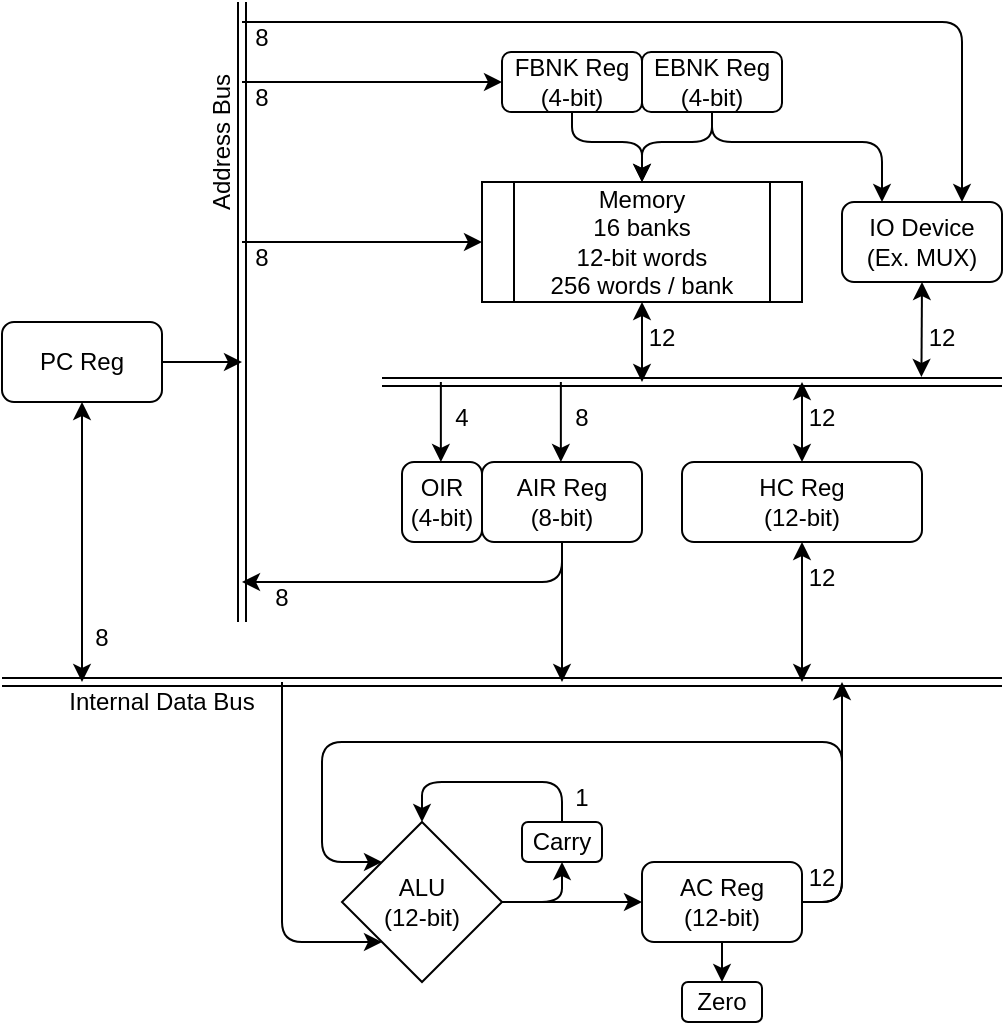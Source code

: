 <mxfile version="26.0.3">
  <diagram name="Page-1" id="EpfCC4MF7vUrArnUasot">
    <mxGraphModel dx="819" dy="482" grid="1" gridSize="10" guides="1" tooltips="1" connect="1" arrows="1" fold="1" page="1" pageScale="1" pageWidth="850" pageHeight="1100" math="0" shadow="0">
      <root>
        <mxCell id="0" />
        <mxCell id="1" parent="0" />
        <mxCell id="jHWL-6u0a14eNpleEn9y-3" value="ALU&lt;br&gt;&lt;div&gt;&lt;span style=&quot;background-color: transparent; color: light-dark(rgb(0, 0, 0), rgb(255, 255, 255));&quot;&gt;(12-bit)&lt;/span&gt;&lt;/div&gt;" style="rhombus;whiteSpace=wrap;html=1;" parent="1" vertex="1">
          <mxGeometry x="360" y="510" width="80" height="80" as="geometry" />
        </mxCell>
        <mxCell id="jHWL-6u0a14eNpleEn9y-4" value="" style="endArrow=classic;html=1;rounded=1;exitX=1;exitY=0.5;exitDx=0;exitDy=0;entryX=0;entryY=0;entryDx=0;entryDy=0;curved=0;" parent="1" source="jHWL-6u0a14eNpleEn9y-9" target="jHWL-6u0a14eNpleEn9y-3" edge="1">
          <mxGeometry width="50" height="50" relative="1" as="geometry">
            <mxPoint x="330" y="510" as="sourcePoint" />
            <mxPoint x="520" y="530" as="targetPoint" />
            <Array as="points">
              <mxPoint x="610" y="550" />
              <mxPoint x="610" y="470" />
              <mxPoint x="350" y="470" />
              <mxPoint x="350" y="530" />
            </Array>
          </mxGeometry>
        </mxCell>
        <mxCell id="jHWL-6u0a14eNpleEn9y-6" value="Carry" style="rounded=1;whiteSpace=wrap;html=1;" parent="1" vertex="1">
          <mxGeometry x="450" y="510" width="40" height="20" as="geometry" />
        </mxCell>
        <mxCell id="jHWL-6u0a14eNpleEn9y-7" value="" style="endArrow=classic;html=1;rounded=1;entryX=0.5;entryY=1;entryDx=0;entryDy=0;exitX=1;exitY=0.5;exitDx=0;exitDy=0;curved=0;" parent="1" source="jHWL-6u0a14eNpleEn9y-3" target="jHWL-6u0a14eNpleEn9y-6" edge="1">
          <mxGeometry width="50" height="50" relative="1" as="geometry">
            <mxPoint x="470" y="560" as="sourcePoint" />
            <mxPoint x="520" y="510" as="targetPoint" />
            <Array as="points">
              <mxPoint x="470" y="550" />
            </Array>
          </mxGeometry>
        </mxCell>
        <mxCell id="jHWL-6u0a14eNpleEn9y-8" value="" style="endArrow=classic;html=1;rounded=1;entryX=0.5;entryY=0;entryDx=0;entryDy=0;exitX=0.5;exitY=0;exitDx=0;exitDy=0;curved=0;" parent="1" source="jHWL-6u0a14eNpleEn9y-6" target="jHWL-6u0a14eNpleEn9y-3" edge="1">
          <mxGeometry width="50" height="50" relative="1" as="geometry">
            <mxPoint x="470" y="560" as="sourcePoint" />
            <mxPoint x="520" y="510" as="targetPoint" />
            <Array as="points">
              <mxPoint x="470" y="490" />
              <mxPoint x="400" y="490" />
            </Array>
          </mxGeometry>
        </mxCell>
        <mxCell id="jHWL-6u0a14eNpleEn9y-9" value="AC Reg&lt;div&gt;(12-bit)&lt;/div&gt;" style="rounded=1;whiteSpace=wrap;html=1;" parent="1" vertex="1">
          <mxGeometry x="510" y="530" width="80" height="40" as="geometry" />
        </mxCell>
        <mxCell id="jHWL-6u0a14eNpleEn9y-10" value="" style="endArrow=classic;html=1;rounded=0;exitX=1;exitY=0.5;exitDx=0;exitDy=0;entryX=0;entryY=0.5;entryDx=0;entryDy=0;" parent="1" source="jHWL-6u0a14eNpleEn9y-3" target="jHWL-6u0a14eNpleEn9y-9" edge="1">
          <mxGeometry width="50" height="50" relative="1" as="geometry">
            <mxPoint x="470" y="560" as="sourcePoint" />
            <mxPoint x="520" y="510" as="targetPoint" />
          </mxGeometry>
        </mxCell>
        <mxCell id="jHWL-6u0a14eNpleEn9y-11" value="" style="shape=link;html=1;rounded=0;" parent="1" edge="1">
          <mxGeometry width="100" relative="1" as="geometry">
            <mxPoint x="190" y="440" as="sourcePoint" />
            <mxPoint x="690" y="440" as="targetPoint" />
          </mxGeometry>
        </mxCell>
        <mxCell id="jHWL-6u0a14eNpleEn9y-13" value="" style="endArrow=classic;html=1;rounded=1;entryX=0;entryY=1;entryDx=0;entryDy=0;curved=0;" parent="1" target="jHWL-6u0a14eNpleEn9y-3" edge="1">
          <mxGeometry width="50" height="50" relative="1" as="geometry">
            <mxPoint x="330" y="440" as="sourcePoint" />
            <mxPoint x="350" y="570" as="targetPoint" />
            <Array as="points">
              <mxPoint x="330" y="570" />
            </Array>
          </mxGeometry>
        </mxCell>
        <mxCell id="jHWL-6u0a14eNpleEn9y-14" value="" style="endArrow=classic;html=1;rounded=1;exitX=1;exitY=0.5;exitDx=0;exitDy=0;curved=0;" parent="1" source="jHWL-6u0a14eNpleEn9y-9" edge="1">
          <mxGeometry width="50" height="50" relative="1" as="geometry">
            <mxPoint x="450" y="500" as="sourcePoint" />
            <mxPoint x="610" y="440" as="targetPoint" />
            <Array as="points">
              <mxPoint x="610" y="550" />
            </Array>
          </mxGeometry>
        </mxCell>
        <mxCell id="jHWL-6u0a14eNpleEn9y-18" value="Memory&lt;div&gt;16 banks&lt;/div&gt;&lt;div&gt;12-bit words&lt;/div&gt;&lt;div&gt;256 words / bank&lt;/div&gt;" style="shape=process;whiteSpace=wrap;html=1;backgroundOutline=1;" parent="1" vertex="1">
          <mxGeometry x="430" y="190" width="160" height="60" as="geometry" />
        </mxCell>
        <mxCell id="UsqFfn8_Iz3YYlIClP-J-1" value="PC Reg" style="rounded=1;whiteSpace=wrap;html=1;" parent="1" vertex="1">
          <mxGeometry x="190" y="260" width="80" height="40" as="geometry" />
        </mxCell>
        <mxCell id="v5AjGvqn0HgfmDX3RoCq-1" value="HC Reg&lt;div&gt;(12-bit)&lt;/div&gt;" style="rounded=1;whiteSpace=wrap;html=1;" parent="1" vertex="1">
          <mxGeometry x="530" y="330" width="120" height="40" as="geometry" />
        </mxCell>
        <mxCell id="DweMPNBi0K495fsrH_W5-2" value="" style="shape=link;html=1;rounded=0;" parent="1" edge="1">
          <mxGeometry width="100" relative="1" as="geometry">
            <mxPoint x="310" y="410" as="sourcePoint" />
            <mxPoint x="310" y="100" as="targetPoint" />
          </mxGeometry>
        </mxCell>
        <mxCell id="DweMPNBi0K495fsrH_W5-3" value="" style="endArrow=classic;html=1;rounded=0;" parent="1" target="jHWL-6u0a14eNpleEn9y-18" edge="1">
          <mxGeometry width="50" height="50" relative="1" as="geometry">
            <mxPoint x="310" y="220" as="sourcePoint" />
            <mxPoint x="480" y="180" as="targetPoint" />
          </mxGeometry>
        </mxCell>
        <mxCell id="DweMPNBi0K495fsrH_W5-4" value="8" style="text;html=1;align=center;verticalAlign=middle;whiteSpace=wrap;rounded=0;" parent="1" vertex="1">
          <mxGeometry x="310" y="220" width="20" height="15" as="geometry" />
        </mxCell>
        <mxCell id="DweMPNBi0K495fsrH_W5-7" value="" style="endArrow=classic;html=1;rounded=0;exitX=1;exitY=0.5;exitDx=0;exitDy=0;" parent="1" source="UsqFfn8_Iz3YYlIClP-J-1" edge="1">
          <mxGeometry width="50" height="50" relative="1" as="geometry">
            <mxPoint x="340" y="320" as="sourcePoint" />
            <mxPoint x="310" y="280" as="targetPoint" />
          </mxGeometry>
        </mxCell>
        <mxCell id="DweMPNBi0K495fsrH_W5-15" value="12" style="text;html=1;align=center;verticalAlign=middle;whiteSpace=wrap;rounded=0;" parent="1" vertex="1">
          <mxGeometry x="510" y="260" width="20" height="15" as="geometry" />
        </mxCell>
        <mxCell id="DweMPNBi0K495fsrH_W5-16" value="" style="endArrow=classic;html=1;rounded=1;exitX=0.25;exitY=1;exitDx=0;exitDy=0;curved=0;" parent="1" edge="1">
          <mxGeometry width="50" height="50" relative="1" as="geometry">
            <mxPoint x="470" y="370.0" as="sourcePoint" />
            <mxPoint x="310" y="390" as="targetPoint" />
            <Array as="points">
              <mxPoint x="470" y="390" />
            </Array>
          </mxGeometry>
        </mxCell>
        <mxCell id="DweMPNBi0K495fsrH_W5-18" value="" style="endArrow=classic;startArrow=classic;html=1;rounded=0;entryX=0.5;entryY=1;entryDx=0;entryDy=0;" parent="1" target="v5AjGvqn0HgfmDX3RoCq-1" edge="1">
          <mxGeometry width="50" height="50" relative="1" as="geometry">
            <mxPoint x="590" y="440" as="sourcePoint" />
            <mxPoint x="450" y="380" as="targetPoint" />
          </mxGeometry>
        </mxCell>
        <mxCell id="DweMPNBi0K495fsrH_W5-19" value="" style="endArrow=classic;startArrow=classic;html=1;rounded=0;entryX=0.5;entryY=1;entryDx=0;entryDy=0;" parent="1" target="UsqFfn8_Iz3YYlIClP-J-1" edge="1">
          <mxGeometry width="50" height="50" relative="1" as="geometry">
            <mxPoint x="230" y="440" as="sourcePoint" />
            <mxPoint x="490" y="380" as="targetPoint" />
          </mxGeometry>
        </mxCell>
        <mxCell id="DweMPNBi0K495fsrH_W5-20" value="8" style="text;html=1;align=center;verticalAlign=middle;whiteSpace=wrap;rounded=0;" parent="1" vertex="1">
          <mxGeometry x="230" y="410" width="20" height="15" as="geometry" />
        </mxCell>
        <mxCell id="DweMPNBi0K495fsrH_W5-22" value="12" style="text;html=1;align=center;verticalAlign=middle;whiteSpace=wrap;rounded=0;" parent="1" vertex="1">
          <mxGeometry x="590" y="380" width="20" height="15" as="geometry" />
        </mxCell>
        <mxCell id="DweMPNBi0K495fsrH_W5-23" value="12" style="text;html=1;align=center;verticalAlign=middle;whiteSpace=wrap;rounded=0;" parent="1" vertex="1">
          <mxGeometry x="590" y="530" width="20" height="15" as="geometry" />
        </mxCell>
        <mxCell id="DweMPNBi0K495fsrH_W5-24" value="1" style="text;html=1;align=center;verticalAlign=middle;whiteSpace=wrap;rounded=0;" parent="1" vertex="1">
          <mxGeometry x="470" y="490" width="20" height="15" as="geometry" />
        </mxCell>
        <mxCell id="DweMPNBi0K495fsrH_W5-25" value="Zero" style="rounded=1;whiteSpace=wrap;html=1;" parent="1" vertex="1">
          <mxGeometry x="530" y="590" width="40" height="20" as="geometry" />
        </mxCell>
        <mxCell id="DweMPNBi0K495fsrH_W5-26" value="" style="endArrow=classic;html=1;rounded=0;entryX=0.5;entryY=0;entryDx=0;entryDy=0;exitX=0.5;exitY=1;exitDx=0;exitDy=0;" parent="1" source="jHWL-6u0a14eNpleEn9y-9" target="DweMPNBi0K495fsrH_W5-25" edge="1">
          <mxGeometry width="50" height="50" relative="1" as="geometry">
            <mxPoint x="450" y="470" as="sourcePoint" />
            <mxPoint x="500" y="420" as="targetPoint" />
          </mxGeometry>
        </mxCell>
        <mxCell id="LQZRk-e0B-Br-l3X5SW4-2" value="" style="shape=link;html=1;rounded=0;" parent="1" edge="1">
          <mxGeometry width="100" relative="1" as="geometry">
            <mxPoint x="380" y="290" as="sourcePoint" />
            <mxPoint x="690" y="290" as="targetPoint" />
          </mxGeometry>
        </mxCell>
        <mxCell id="LQZRk-e0B-Br-l3X5SW4-5" value="8" style="text;html=1;align=center;verticalAlign=middle;whiteSpace=wrap;rounded=0;" parent="1" vertex="1">
          <mxGeometry x="470" y="300" width="20" height="15" as="geometry" />
        </mxCell>
        <mxCell id="LQZRk-e0B-Br-l3X5SW4-11" value="" style="endArrow=classic;startArrow=classic;html=1;rounded=0;entryX=0.5;entryY=1;entryDx=0;entryDy=0;" parent="1" target="jHWL-6u0a14eNpleEn9y-18" edge="1">
          <mxGeometry width="50" height="50" relative="1" as="geometry">
            <mxPoint x="510" y="290" as="sourcePoint" />
            <mxPoint x="510" y="260" as="targetPoint" />
          </mxGeometry>
        </mxCell>
        <mxCell id="LQZRk-e0B-Br-l3X5SW4-13" value="" style="endArrow=classic;startArrow=classic;html=1;rounded=0;exitX=0.5;exitY=0;exitDx=0;exitDy=0;" parent="1" source="v5AjGvqn0HgfmDX3RoCq-1" edge="1">
          <mxGeometry width="50" height="50" relative="1" as="geometry">
            <mxPoint x="540" y="340" as="sourcePoint" />
            <mxPoint x="590" y="290" as="targetPoint" />
          </mxGeometry>
        </mxCell>
        <mxCell id="LQZRk-e0B-Br-l3X5SW4-16" value="Address Bus" style="text;html=1;align=center;verticalAlign=middle;whiteSpace=wrap;rounded=0;rotation=-90;" parent="1" vertex="1">
          <mxGeometry x="260" y="160" width="80" height="20" as="geometry" />
        </mxCell>
        <mxCell id="LQZRk-e0B-Br-l3X5SW4-17" value="Internal Data Bus" style="text;html=1;align=center;verticalAlign=middle;whiteSpace=wrap;rounded=0;" parent="1" vertex="1">
          <mxGeometry x="220" y="440" width="100" height="20" as="geometry" />
        </mxCell>
        <mxCell id="LQZRk-e0B-Br-l3X5SW4-18" value="" style="endArrow=classic;html=1;rounded=1;entryX=0.75;entryY=0;entryDx=0;entryDy=0;curved=0;" parent="1" target="LQZRk-e0B-Br-l3X5SW4-19" edge="1">
          <mxGeometry width="50" height="50" relative="1" as="geometry">
            <mxPoint x="310" y="110" as="sourcePoint" />
            <mxPoint x="140" y="202.5" as="targetPoint" />
            <Array as="points">
              <mxPoint x="670" y="110" />
            </Array>
          </mxGeometry>
        </mxCell>
        <mxCell id="LQZRk-e0B-Br-l3X5SW4-19" value="IO Device&lt;div&gt;(Ex. MUX)&lt;/div&gt;" style="rounded=1;whiteSpace=wrap;html=1;" parent="1" vertex="1">
          <mxGeometry x="610" y="200" width="80" height="40" as="geometry" />
        </mxCell>
        <mxCell id="CmXJFeDuhTrewsavq2dF-1" value="" style="endArrow=classic;html=1;rounded=0;" parent="1" edge="1">
          <mxGeometry width="50" height="50" relative="1" as="geometry">
            <mxPoint x="470" y="370" as="sourcePoint" />
            <mxPoint x="470" y="440" as="targetPoint" />
          </mxGeometry>
        </mxCell>
        <mxCell id="CmXJFeDuhTrewsavq2dF-2" value="8" style="text;html=1;align=center;verticalAlign=middle;whiteSpace=wrap;rounded=0;" parent="1" vertex="1">
          <mxGeometry x="320" y="390" width="20" height="15" as="geometry" />
        </mxCell>
        <mxCell id="u_pV6VuqghmwTWArrMlY-1" value="AIR Reg&lt;br&gt;(8-bit)" style="rounded=1;whiteSpace=wrap;html=1;" parent="1" vertex="1">
          <mxGeometry x="430" y="330" width="80" height="40" as="geometry" />
        </mxCell>
        <mxCell id="u_pV6VuqghmwTWArrMlY-2" value="OIR&lt;br&gt;(4-bit)" style="rounded=1;whiteSpace=wrap;html=1;" parent="1" vertex="1">
          <mxGeometry x="390" y="330" width="40" height="40" as="geometry" />
        </mxCell>
        <mxCell id="u_pV6VuqghmwTWArrMlY-4" value="4" style="text;html=1;align=center;verticalAlign=middle;whiteSpace=wrap;rounded=0;" parent="1" vertex="1">
          <mxGeometry x="410" y="300" width="20" height="15" as="geometry" />
        </mxCell>
        <mxCell id="u_pV6VuqghmwTWArrMlY-8" value="" style="endArrow=classic;html=1;rounded=0;" parent="1" edge="1">
          <mxGeometry width="50" height="50" relative="1" as="geometry">
            <mxPoint x="469.43" y="290" as="sourcePoint" />
            <mxPoint x="469.43" y="330" as="targetPoint" />
          </mxGeometry>
        </mxCell>
        <mxCell id="u_pV6VuqghmwTWArrMlY-9" value="" style="endArrow=classic;html=1;rounded=0;" parent="1" edge="1">
          <mxGeometry width="50" height="50" relative="1" as="geometry">
            <mxPoint x="409.43" y="290" as="sourcePoint" />
            <mxPoint x="409.43" y="330" as="targetPoint" />
          </mxGeometry>
        </mxCell>
        <mxCell id="ecB3iVZ9RBW9QcKIVKqI-1" value="FBNK Reg&lt;div&gt;(4-bit)&lt;/div&gt;" style="rounded=1;whiteSpace=wrap;html=1;" parent="1" vertex="1">
          <mxGeometry x="440" y="125" width="70" height="30" as="geometry" />
        </mxCell>
        <mxCell id="ecB3iVZ9RBW9QcKIVKqI-4" value="" style="endArrow=classic;html=1;rounded=0;entryX=0;entryY=0.5;entryDx=0;entryDy=0;" parent="1" target="ecB3iVZ9RBW9QcKIVKqI-1" edge="1">
          <mxGeometry width="50" height="50" relative="1" as="geometry">
            <mxPoint x="310" y="140" as="sourcePoint" />
            <mxPoint x="420" y="140" as="targetPoint" />
          </mxGeometry>
        </mxCell>
        <mxCell id="ecB3iVZ9RBW9QcKIVKqI-5" value="8" style="text;html=1;align=center;verticalAlign=middle;whiteSpace=wrap;rounded=0;" parent="1" vertex="1">
          <mxGeometry x="310" y="140" width="20" height="15" as="geometry" />
        </mxCell>
        <mxCell id="ecB3iVZ9RBW9QcKIVKqI-7" value="" style="endArrow=classic;html=1;rounded=1;exitX=0.5;exitY=1;exitDx=0;exitDy=0;entryX=0.5;entryY=0;entryDx=0;entryDy=0;curved=0;" parent="1" edge="1" target="jHWL-6u0a14eNpleEn9y-18" source="ecB3iVZ9RBW9QcKIVKqI-1">
          <mxGeometry width="50" height="50" relative="1" as="geometry">
            <mxPoint x="399.76" y="155" as="sourcePoint" />
            <mxPoint x="399.76" y="185" as="targetPoint" />
            <Array as="points">
              <mxPoint x="475" y="170" />
              <mxPoint x="510" y="170" />
            </Array>
          </mxGeometry>
        </mxCell>
        <mxCell id="7SAc16yVH1_Fr9pYNYPY-1" value="12" style="text;html=1;align=center;verticalAlign=middle;whiteSpace=wrap;rounded=0;" parent="1" vertex="1">
          <mxGeometry x="590" y="300" width="20" height="15" as="geometry" />
        </mxCell>
        <mxCell id="7SAc16yVH1_Fr9pYNYPY-2" value="" style="endArrow=classic;html=1;rounded=1;curved=0;entryX=0.25;entryY=0;entryDx=0;entryDy=0;exitX=0.5;exitY=1;exitDx=0;exitDy=0;" parent="1" source="SiEWX5CH3i8kr-jG10mZ-1" target="LQZRk-e0B-Br-l3X5SW4-19" edge="1">
          <mxGeometry width="50" height="50" relative="1" as="geometry">
            <mxPoint x="590" y="140" as="sourcePoint" />
            <mxPoint x="110" y="200" as="targetPoint" />
            <Array as="points">
              <mxPoint x="545" y="170" />
              <mxPoint x="630" y="170" />
            </Array>
          </mxGeometry>
        </mxCell>
        <mxCell id="Wc66qXJ_jYHAElf0Oh26-1" value="" style="endArrow=classic;startArrow=classic;html=1;rounded=0;entryX=0.5;entryY=1;entryDx=0;entryDy=0;" parent="1" target="LQZRk-e0B-Br-l3X5SW4-19" edge="1">
          <mxGeometry width="50" height="50" relative="1" as="geometry">
            <mxPoint x="649.71" y="287.5" as="sourcePoint" />
            <mxPoint x="649.71" y="247.5" as="targetPoint" />
          </mxGeometry>
        </mxCell>
        <mxCell id="Wc66qXJ_jYHAElf0Oh26-2" value="12" style="text;html=1;align=center;verticalAlign=middle;whiteSpace=wrap;rounded=0;" parent="1" vertex="1">
          <mxGeometry x="650" y="260" width="20" height="15" as="geometry" />
        </mxCell>
        <mxCell id="Wc66qXJ_jYHAElf0Oh26-3" value="8" style="text;html=1;align=center;verticalAlign=middle;whiteSpace=wrap;rounded=0;" parent="1" vertex="1">
          <mxGeometry x="310" y="110" width="20" height="15" as="geometry" />
        </mxCell>
        <mxCell id="SiEWX5CH3i8kr-jG10mZ-1" value="EBNK Reg&lt;div&gt;(4-bit)&lt;/div&gt;" style="rounded=1;whiteSpace=wrap;html=1;" vertex="1" parent="1">
          <mxGeometry x="510" y="125" width="70" height="30" as="geometry" />
        </mxCell>
        <mxCell id="SiEWX5CH3i8kr-jG10mZ-2" value="" style="endArrow=classic;html=1;rounded=1;exitX=0.5;exitY=1;exitDx=0;exitDy=0;entryX=0.5;entryY=0;entryDx=0;entryDy=0;curved=0;" edge="1" parent="1" source="SiEWX5CH3i8kr-jG10mZ-1" target="jHWL-6u0a14eNpleEn9y-18">
          <mxGeometry width="50" height="50" relative="1" as="geometry">
            <mxPoint x="485" y="165" as="sourcePoint" />
            <mxPoint x="520" y="200" as="targetPoint" />
            <Array as="points">
              <mxPoint x="545" y="170" />
              <mxPoint x="510" y="170" />
            </Array>
          </mxGeometry>
        </mxCell>
      </root>
    </mxGraphModel>
  </diagram>
</mxfile>
